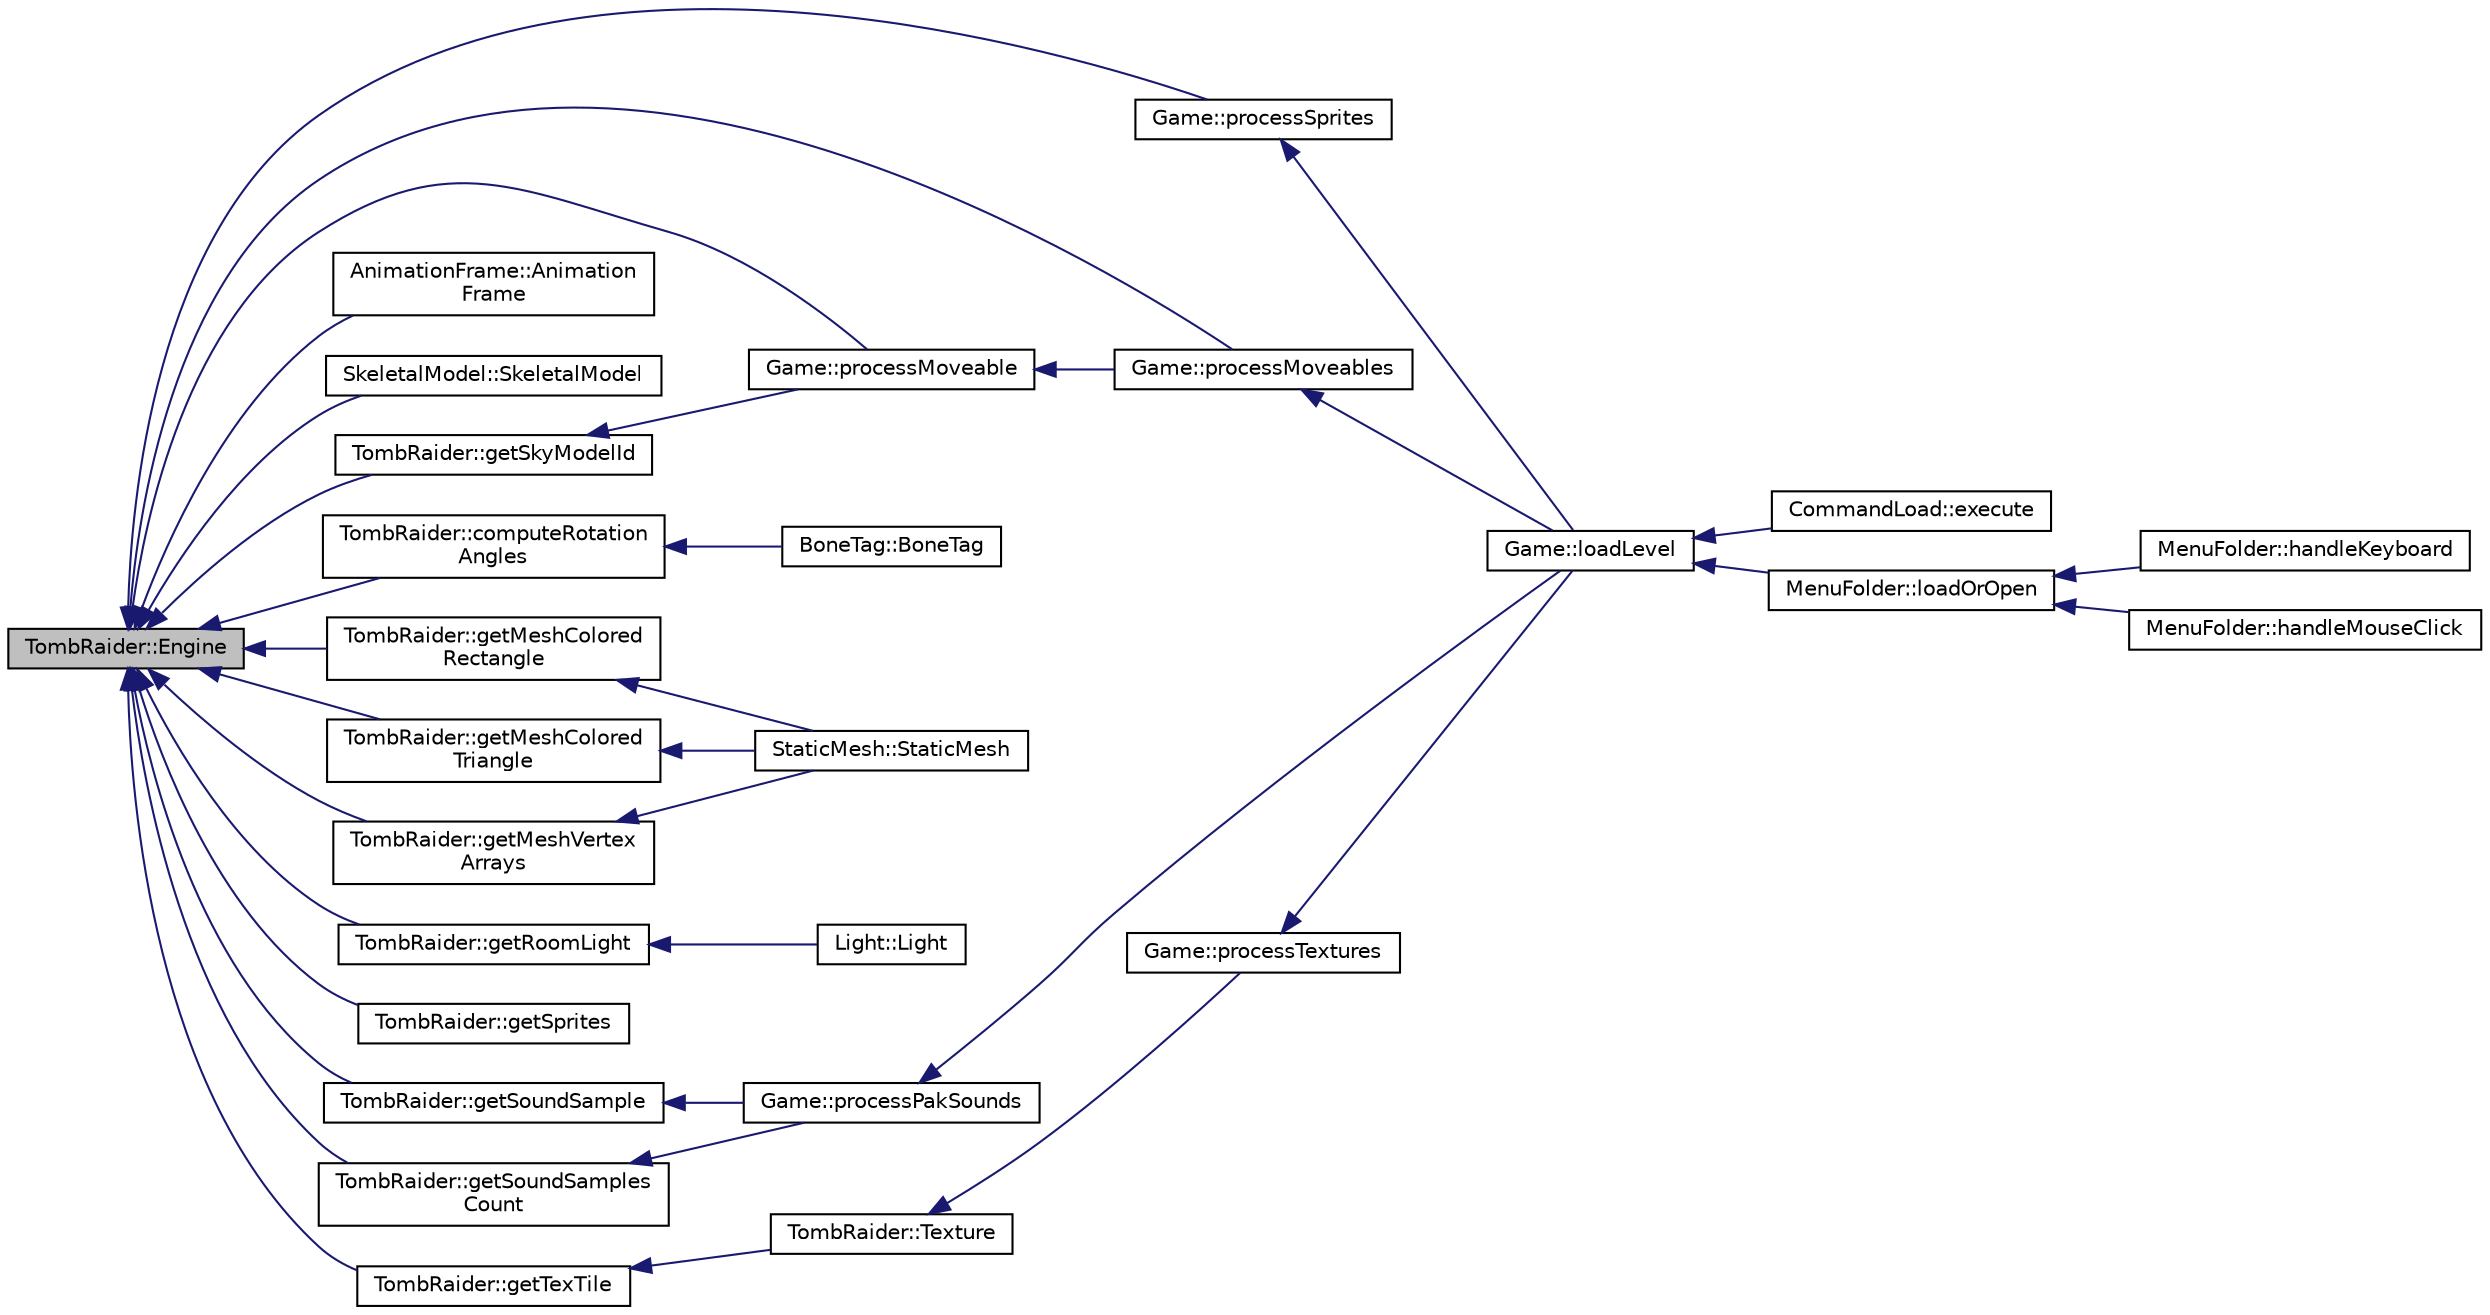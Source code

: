 digraph "TombRaider::Engine"
{
 // INTERACTIVE_SVG=YES
  edge [fontname="Helvetica",fontsize="10",labelfontname="Helvetica",labelfontsize="10"];
  node [fontname="Helvetica",fontsize="10",shape=record];
  rankdir="LR";
  Node1 [label="TombRaider::Engine",height=0.2,width=0.4,color="black", fillcolor="grey75", style="filled" fontcolor="black"];
  Node1 -> Node2 [dir="back",color="midnightblue",fontsize="10",style="solid",fontname="Helvetica"];
  Node2 [label="Game::processSprites",height=0.2,width=0.4,color="black", fillcolor="white", style="filled",URL="$class_game.html#a0ebd881543d2be2b4432c13063d36a84"];
  Node2 -> Node3 [dir="back",color="midnightblue",fontsize="10",style="solid",fontname="Helvetica"];
  Node3 [label="Game::loadLevel",height=0.2,width=0.4,color="black", fillcolor="white", style="filled",URL="$class_game.html#a864d3ae5a554c8857118c48253ef7646"];
  Node3 -> Node4 [dir="back",color="midnightblue",fontsize="10",style="solid",fontname="Helvetica"];
  Node4 [label="CommandLoad::execute",height=0.2,width=0.4,color="black", fillcolor="white", style="filled",URL="$class_command_load.html#adedad35b259d83967ad67940c0dd984c"];
  Node3 -> Node5 [dir="back",color="midnightblue",fontsize="10",style="solid",fontname="Helvetica"];
  Node5 [label="MenuFolder::loadOrOpen",height=0.2,width=0.4,color="black", fillcolor="white", style="filled",URL="$class_menu_folder.html#ad4ecbd0af8832a0f1de508de38bd1cb9"];
  Node5 -> Node6 [dir="back",color="midnightblue",fontsize="10",style="solid",fontname="Helvetica"];
  Node6 [label="MenuFolder::handleKeyboard",height=0.2,width=0.4,color="black", fillcolor="white", style="filled",URL="$class_menu_folder.html#a17dce032179efbe86de9d4f780f0b08b"];
  Node5 -> Node7 [dir="back",color="midnightblue",fontsize="10",style="solid",fontname="Helvetica"];
  Node7 [label="MenuFolder::handleMouseClick",height=0.2,width=0.4,color="black", fillcolor="white", style="filled",URL="$class_menu_folder.html#a7c48183312d473b42100e0f5ca4be4d5"];
  Node1 -> Node8 [dir="back",color="midnightblue",fontsize="10",style="solid",fontname="Helvetica"];
  Node8 [label="Game::processMoveables",height=0.2,width=0.4,color="black", fillcolor="white", style="filled",URL="$class_game.html#a12754fc035b3671849e6a2337c1b1841"];
  Node8 -> Node3 [dir="back",color="midnightblue",fontsize="10",style="solid",fontname="Helvetica"];
  Node1 -> Node9 [dir="back",color="midnightblue",fontsize="10",style="solid",fontname="Helvetica"];
  Node9 [label="Game::processMoveable",height=0.2,width=0.4,color="black", fillcolor="white", style="filled",URL="$class_game.html#a157070b2fbcc214ee3ed5bb2e723a6ac"];
  Node9 -> Node8 [dir="back",color="midnightblue",fontsize="10",style="solid",fontname="Helvetica"];
  Node1 -> Node10 [dir="back",color="midnightblue",fontsize="10",style="solid",fontname="Helvetica"];
  Node10 [label="AnimationFrame::Animation\lFrame",height=0.2,width=0.4,color="black", fillcolor="white", style="filled",URL="$class_animation_frame.html#a81b1a7712a68629f8ddddc5c5fc2b721"];
  Node1 -> Node11 [dir="back",color="midnightblue",fontsize="10",style="solid",fontname="Helvetica"];
  Node11 [label="SkeletalModel::SkeletalModel",height=0.2,width=0.4,color="black", fillcolor="white", style="filled",URL="$class_skeletal_model.html#a154ab17a39304b1cdfdc85b1417708ac"];
  Node1 -> Node12 [dir="back",color="midnightblue",fontsize="10",style="solid",fontname="Helvetica"];
  Node12 [label="TombRaider::computeRotation\lAngles",height=0.2,width=0.4,color="black", fillcolor="white", style="filled",URL="$class_tomb_raider.html#a568eb81b66a0e30c482cee9e85125553",tooltip="Compute rotation angles from moveable animation data. "];
  Node12 -> Node13 [dir="back",color="midnightblue",fontsize="10",style="solid",fontname="Helvetica"];
  Node13 [label="BoneTag::BoneTag",height=0.2,width=0.4,color="black", fillcolor="white", style="filled",URL="$class_bone_tag.html#acffc46d14d55e7a02a99c303ccea8612"];
  Node1 -> Node14 [dir="back",color="midnightblue",fontsize="10",style="solid",fontname="Helvetica"];
  Node14 [label="TombRaider::getMeshColored\lRectangle",height=0.2,width=0.4,color="black", fillcolor="white", style="filled",URL="$class_tomb_raider.html#a4b8beda21accbc9b11e728c00e065cde",tooltip="This method is made to let you fill arrays or create single faces. There may be an allocatin version ..."];
  Node14 -> Node15 [dir="back",color="midnightblue",fontsize="10",style="solid",fontname="Helvetica"];
  Node15 [label="StaticMesh::StaticMesh",height=0.2,width=0.4,color="black", fillcolor="white", style="filled",URL="$class_static_mesh.html#ad6bf2b1e791352e9e58bf01990070774"];
  Node1 -> Node16 [dir="back",color="midnightblue",fontsize="10",style="solid",fontname="Helvetica"];
  Node16 [label="TombRaider::getMeshColored\lTriangle",height=0.2,width=0.4,color="black", fillcolor="white", style="filled",URL="$class_tomb_raider.html#a65a3d13abb6c84ee5301e5bc7bc8c11c",tooltip="This method is made to let you fill arrays or create single faces. There may be an allocating version..."];
  Node16 -> Node15 [dir="back",color="midnightblue",fontsize="10",style="solid",fontname="Helvetica"];
  Node1 -> Node17 [dir="back",color="midnightblue",fontsize="10",style="solid",fontname="Helvetica"];
  Node17 [label="TombRaider::getMeshVertex\lArrays",height=0.2,width=0.4,color="black", fillcolor="white", style="filled",URL="$class_tomb_raider.html#a0ea65b616a4a7111a1eafc7db975f4dd",tooltip="Get vertex, normal and color arrays for a mesh. "];
  Node17 -> Node15 [dir="back",color="midnightblue",fontsize="10",style="solid",fontname="Helvetica"];
  Node1 -> Node18 [dir="back",color="midnightblue",fontsize="10",style="solid",fontname="Helvetica"];
  Node18 [label="TombRaider::getRoomLight",height=0.2,width=0.4,color="black", fillcolor="white", style="filled",URL="$class_tomb_raider.html#aaf639a9137d2ba0fe76cb711ca379f65",tooltip="Get a single light from a room (unified) "];
  Node18 -> Node19 [dir="back",color="midnightblue",fontsize="10",style="solid",fontname="Helvetica"];
  Node19 [label="Light::Light",height=0.2,width=0.4,color="black", fillcolor="white", style="filled",URL="$class_light.html#aa8d943f0be883ca2079f36c296938ba3"];
  Node1 -> Node20 [dir="back",color="midnightblue",fontsize="10",style="solid",fontname="Helvetica"];
  Node20 [label="TombRaider::getSkyModelId",height=0.2,width=0.4,color="black", fillcolor="white", style="filled",URL="$class_tomb_raider.html#a8a4a85794c5de51f98decf07e34e962a",tooltip="Get sky mesh ID. "];
  Node20 -> Node9 [dir="back",color="midnightblue",fontsize="10",style="solid",fontname="Helvetica"];
  Node1 -> Node21 [dir="back",color="midnightblue",fontsize="10",style="solid",fontname="Helvetica"];
  Node21 [label="TombRaider::getSprites",height=0.2,width=0.4,color="black", fillcolor="white", style="filled",URL="$class_tomb_raider.html#a5cfcfc6f0e911bac319f8485c6448844"];
  Node1 -> Node22 [dir="back",color="midnightblue",fontsize="10",style="solid",fontname="Helvetica"];
  Node22 [label="TombRaider::getSoundSample",height=0.2,width=0.4,color="black", fillcolor="white", style="filled",URL="$class_tomb_raider.html#a0b3a626ab515ed4ec77941f31053b5a7",tooltip="Get a copy of a sound sample and its byte size. "];
  Node22 -> Node23 [dir="back",color="midnightblue",fontsize="10",style="solid",fontname="Helvetica"];
  Node23 [label="Game::processPakSounds",height=0.2,width=0.4,color="black", fillcolor="white", style="filled",URL="$class_game.html#aa7dd2ad73c9a69fc670180d6f01f9110"];
  Node23 -> Node3 [dir="back",color="midnightblue",fontsize="10",style="solid",fontname="Helvetica"];
  Node1 -> Node24 [dir="back",color="midnightblue",fontsize="10",style="solid",fontname="Helvetica"];
  Node24 [label="TombRaider::getSoundSamples\lCount",height=0.2,width=0.4,color="black", fillcolor="white", style="filled",URL="$class_tomb_raider.html#adc75cf7e49ba1b02cec58e769c81ed6b",tooltip="Get number of loaded sound samples. "];
  Node24 -> Node23 [dir="back",color="midnightblue",fontsize="10",style="solid",fontname="Helvetica"];
  Node1 -> Node25 [dir="back",color="midnightblue",fontsize="10",style="solid",fontname="Helvetica"];
  Node25 [label="TombRaider::getTexTile",height=0.2,width=0.4,color="black", fillcolor="white", style="filled",URL="$class_tomb_raider.html#aa3d492070db7764bb578942ae4340825",tooltip="Makes a 32bit RGBA image from a textile. "];
  Node25 -> Node26 [dir="back",color="midnightblue",fontsize="10",style="solid",fontname="Helvetica"];
  Node26 [label="TombRaider::Texture",height=0.2,width=0.4,color="black", fillcolor="white", style="filled",URL="$class_tomb_raider.html#a26d2dc7e32ee92ac70c28d66a112fd72",tooltip="Get copies of texture and it&#39;s bumpmap. "];
  Node26 -> Node27 [dir="back",color="midnightblue",fontsize="10",style="solid",fontname="Helvetica"];
  Node27 [label="Game::processTextures",height=0.2,width=0.4,color="black", fillcolor="white", style="filled",URL="$class_game.html#ac81ed6d8c4859473065b36375a9d12ca"];
  Node27 -> Node3 [dir="back",color="midnightblue",fontsize="10",style="solid",fontname="Helvetica"];
}
